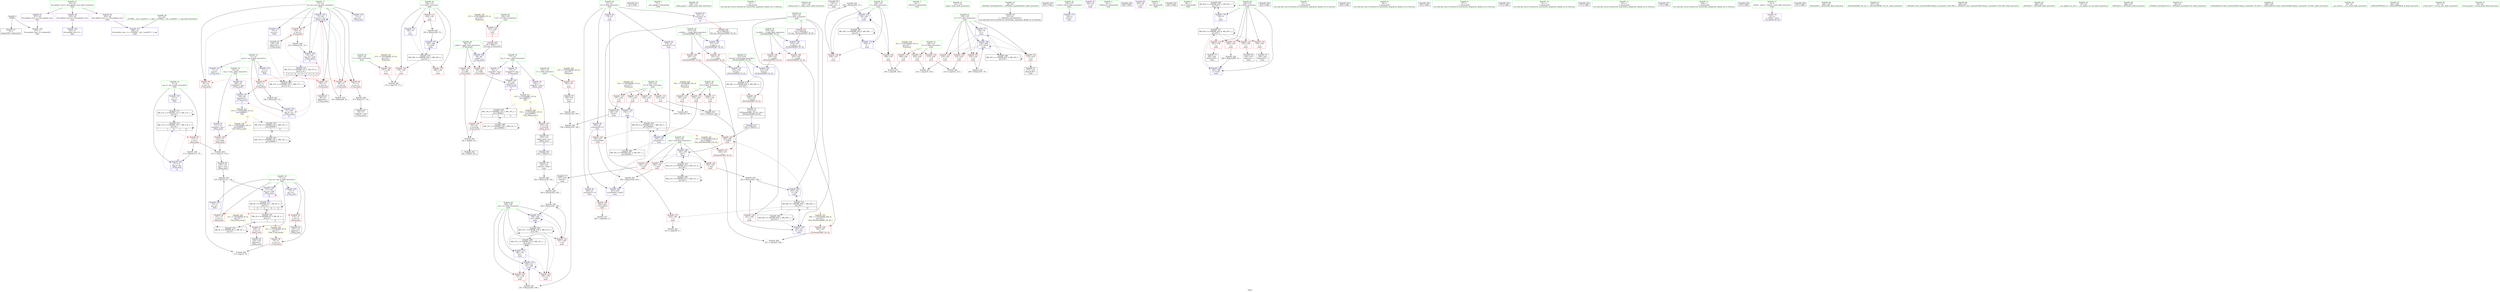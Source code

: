 digraph "SVFG" {
	label="SVFG";

	Node0x55d87c4f4440 [shape=record,color=grey,label="{NodeID: 0\nNullPtr}"];
	Node0x55d87c4f4440 -> Node0x55d87c511010[style=solid];
	Node0x55d87c4f4440 -> Node0x55d87c517430[style=solid];
	Node0x55d87c52b450 [shape=record,color=black,label="{NodeID: 277\nMR_17V_2 = PHI(MR_17V_3, MR_17V_1, )\npts\{10 \}\n}"];
	Node0x55d87c52b450 -> Node0x55d87c52b450[style=dashed];
	Node0x55d87c52b450 -> Node0x55d87c537150[style=dashed];
	Node0x55d87c50fba0 [shape=record,color=red,label="{NodeID: 111\n304\<--140\n\<--t\nmain\n}"];
	Node0x55d87c50fba0 -> Node0x55d87c51d3a0[style=solid];
	Node0x55d87c50e650 [shape=record,color=green,label="{NodeID: 28\n69\<--70\nv.addr\<--v.addr_field_insensitive\n_Z7mq_pushi\n}"];
	Node0x55d87c50e650 -> Node0x55d87c510540[style=solid];
	Node0x55d87c50e650 -> Node0x55d87c510610[style=solid];
	Node0x55d87c50e650 -> Node0x55d87c5177a0[style=solid];
	Node0x55d87c5163d0 [shape=record,color=red,label="{NodeID: 139\n244\<--162\n\<--amt\nmain\n}"];
	Node0x55d87c5163d0 -> Node0x55d87c511bd0[style=solid];
	Node0x55d87c510f10 [shape=record,color=green,label="{NodeID: 56\n32\<--351\n_GLOBAL__sub_I_msg555_1_1.cpp\<--_GLOBAL__sub_I_msg555_1_1.cpp_field_insensitive\n}"];
	Node0x55d87c510f10 -> Node0x55d87c517330[style=solid];
	Node0x55d87c5570e0 [shape=record,color=black,label="{NodeID: 416\n42 = PHI()\n}"];
	Node0x55d87c51de20 [shape=record,color=grey,label="{NodeID: 250\n113 = Binary(112, 79, )\n}"];
	Node0x55d87c51de20 -> Node0x55d87c517c80[style=solid];
	Node0x55d87c517bb0 [shape=record,color=blue,label="{NodeID: 167\n106\<--99\narrayidx6\<--\n_Z7mq_pushi\n|{<s0>9}}"];
	Node0x55d87c517bb0:s0 -> Node0x55d87c51abc0[style=dashed,color=blue];
	Node0x55d87c512660 [shape=record,color=purple,label="{NodeID: 84\n257\<--21\narrayidx28\<--A\nmain\n}"];
	Node0x55d87c512660 -> Node0x55d87c516710[style=solid];
	Node0x55d87c512660 -> Node0x55d87c5188b0[style=solid];
	Node0x55d87c5072d0 [shape=record,color=green,label="{NodeID: 1\n7\<--1\n__dso_handle\<--dummyObj\nGlob }"];
	Node0x55d87c52b950 [shape=record,color=black,label="{NodeID: 278\nMR_4V_2 = PHI(MR_4V_3, MR_4V_1, )\npts\{14 \}\n}"];
	Node0x55d87c52b950 -> Node0x55d87c52b950[style=dashed];
	Node0x55d87c52b950 -> Node0x55d87c533a50[style=dashed];
	Node0x55d87c50fc70 [shape=record,color=red,label="{NodeID: 112\n177\<--142\n\<--E\nmain\n}"];
	Node0x55d87c50fc70 -> Node0x55d87c517fc0[style=solid];
	Node0x55d87c50e720 [shape=record,color=green,label="{NodeID: 29\n109\<--110\n_Z6mq_popv\<--_Z6mq_popv_field_insensitive\n}"];
	Node0x55d87c5164a0 [shape=record,color=red,label="{NodeID: 140\n250\<--162\n\<--amt\nmain\n}"];
	Node0x55d87c5164a0 -> Node0x55d87c51e720[style=solid];
	Node0x55d87c511010 [shape=record,color=black,label="{NodeID: 57\n2\<--3\ndummyVal\<--dummyVal\n}"];
	Node0x55d87c5571b0 [shape=record,color=black,label="{NodeID: 417\n236 = PHI(312, )\n}"];
	Node0x55d87c5571b0 -> Node0x55d87c516640[style=solid];
	Node0x55d87c51dfa0 [shape=record,color=grey,label="{NodeID: 251\n201 = Binary(200, 199, )\n}"];
	Node0x55d87c51dfa0 -> Node0x55d87c518230[style=solid];
	Node0x55d87c517c80 [shape=record,color=blue,label="{NodeID: 168\n8\<--113\nmq_a\<--inc\n_Z6mq_popv\n|{<s0>12}}"];
	Node0x55d87c517c80:s0 -> Node0x55d87c537150[style=dashed,color=blue];
	Node0x55d87c512730 [shape=record,color=purple,label="{NodeID: 85\n263\<--21\narrayidx31\<--A\nmain\n}"];
	Node0x55d87c512730 -> Node0x55d87c5167e0[style=solid];
	Node0x55d87c4f8450 [shape=record,color=green,label="{NodeID: 2\n9\<--1\n\<--dummyObj\nCan only get source location for instruction, argument, global var or function.}"];
	Node0x55d87c52be50 [shape=record,color=black,label="{NodeID: 279\nMR_29V_3 = PHI(MR_29V_4, MR_29V_2, )\npts\{141 \}\n}"];
	Node0x55d87c52be50 -> Node0x55d87c50fa00[style=dashed];
	Node0x55d87c52be50 -> Node0x55d87c50fad0[style=dashed];
	Node0x55d87c52be50 -> Node0x55d87c50fba0[style=dashed];
	Node0x55d87c52be50 -> Node0x55d87c518bf0[style=dashed];
	Node0x55d87c50fd40 [shape=record,color=red,label="{NodeID: 113\n182\<--142\n\<--E\nmain\n}"];
	Node0x55d87c50fd40 -> Node0x55d87c514880[style=solid];
	Node0x55d87c50e820 [shape=record,color=green,label="{NodeID: 30\n125\<--126\n_Z6mq_maxv\<--_Z6mq_maxv_field_insensitive\n}"];
	Node0x55d87c516570 [shape=record,color=red,label="{NodeID: 141\n254\<--162\n\<--amt\nmain\n}"];
	Node0x55d87c516570 -> Node0x55d87c51e2a0[style=solid];
	Node0x55d87c511110 [shape=record,color=black,label="{NodeID: 58\n135\<--9\nmain_ret\<--\nmain\n}"];
	Node0x55d87c557280 [shape=record,color=black,label="{NodeID: 418\n241 = PHI(127, )\n}"];
	Node0x55d87c557280 -> Node0x55d87c511b00[style=solid];
	Node0x55d87c52e650 [shape=record,color=yellow,style=double,label="{NodeID: 335\n47V_1 = ENCHI(MR_47V_0)\npts\{159 \}\nFun[main]}"];
	Node0x55d87c52e650 -> Node0x55d87c516160[style=dashed];
	Node0x55d87c51e120 [shape=record,color=grey,label="{NodeID: 252\n205 = Binary(204, 79, )\n}"];
	Node0x55d87c51e120 -> Node0x55d87c518300[style=solid];
	Node0x55d87c517d50 [shape=record,color=blue,label="{NodeID: 169\n13\<--122\nmq_va\<--add\n_Z6mq_popv\n|{<s0>12}}"];
	Node0x55d87c517d50:s0 -> Node0x55d87c537650[style=dashed,color=blue];
	Node0x55d87c512800 [shape=record,color=purple,label="{NodeID: 86\n276\<--21\narrayidx37\<--A\nmain\n}"];
	Node0x55d87c512800 -> Node0x55d87c518a50[style=solid];
	Node0x55d87c4f84e0 [shape=record,color=green,label="{NodeID: 3\n24\<--1\n_ZSt3cin\<--dummyObj\nGlob }"];
	Node0x55d87c52c350 [shape=record,color=black,label="{NodeID: 280\nMR_37V_2 = PHI(MR_37V_6, MR_37V_1, )\npts\{149 \}\n}"];
	Node0x55d87c52c350 -> Node0x55d87c518090[style=dashed];
	Node0x55d87c50fe10 [shape=record,color=red,label="{NodeID: 114\n197\<--142\n\<--E\nmain\n}"];
	Node0x55d87c50fe10 -> Node0x55d87c511960[style=solid];
	Node0x55d87c50e920 [shape=record,color=green,label="{NodeID: 31\n133\<--134\nmain\<--main_field_insensitive\n}"];
	Node0x55d87c516640 [shape=record,color=red,label="{NodeID: 142\n239\<--236\n\<--call20\nmain\n}"];
	Node0x55d87c516640 -> Node0x55d87c518640[style=solid];
	Node0x55d87c5111e0 [shape=record,color=black,label="{NodeID: 59\n43\<--44\n\<--_ZNSt8ios_base4InitD1Ev\nCan only get source location for instruction, argument, global var or function.}"];
	Node0x55d87c557350 [shape=record,color=black,label="{NodeID: 419\n285 = PHI()\n}"];
	Node0x55d87c51e2a0 [shape=record,color=grey,label="{NodeID: 253\n259 = Binary(258, 254, )\n}"];
	Node0x55d87c51e2a0 -> Node0x55d87c5188b0[style=solid];
	Node0x55d87c517e20 [shape=record,color=blue,label="{NodeID: 170\n136\<--9\nretval\<--\nmain\n}"];
	Node0x55d87c5128d0 [shape=record,color=purple,label="{NodeID: 87\n284\<--26\n\<--.str\nmain\n}"];
	Node0x55d87c4f8570 [shape=record,color=green,label="{NodeID: 4\n25\<--1\n_ZSt4cout\<--dummyObj\nGlob }"];
	Node0x55d87c52c850 [shape=record,color=black,label="{NodeID: 281\nMR_39V_2 = PHI(MR_39V_6, MR_39V_1, )\npts\{151 \}\n}"];
	Node0x55d87c52c850 -> Node0x55d87c518160[style=dashed];
	Node0x55d87c52c850 -> Node0x55d87c52c850[style=dashed];
	Node0x55d87c5150d0 [shape=record,color=red,label="{NodeID: 115\n223\<--142\n\<--E\nmain\n}"];
	Node0x55d87c5150d0 -> Node0x55d87c1fd620[style=solid];
	Node0x55d87c50ea20 [shape=record,color=green,label="{NodeID: 32\n136\<--137\nretval\<--retval_field_insensitive\nmain\n}"];
	Node0x55d87c50ea20 -> Node0x55d87c517e20[style=solid];
	Node0x55d87c535850 [shape=record,color=black,label="{NodeID: 309\nMR_13V_4 = PHI(MR_13V_5, MR_13V_2, )\npts\{180000 \}\n|{|<s1>9|<s2>9}}"];
	Node0x55d87c535850 -> Node0x55d87c52e150[style=dashed];
	Node0x55d87c535850:s1 -> Node0x55d87c5106e0[style=dashed,color=red];
	Node0x55d87c535850:s2 -> Node0x55d87c517940[style=dashed,color=red];
	Node0x55d87c516710 [shape=record,color=red,label="{NodeID: 143\n258\<--257\n\<--arrayidx28\nmain\n}"];
	Node0x55d87c516710 -> Node0x55d87c51e2a0[style=solid];
	Node0x55d87c5112e0 [shape=record,color=black,label="{NodeID: 60\n80\<--78\nidxprom\<--sub\n_Z7mq_pushi\n}"];
	Node0x55d87c557420 [shape=record,color=black,label="{NodeID: 420\n289 = PHI()\n}"];
	Node0x55d87c51e420 [shape=record,color=grey,label="{NodeID: 254\n122 = Binary(121, 120, )\n}"];
	Node0x55d87c51e420 -> Node0x55d87c517d50[style=solid];
	Node0x55d87c517ef0 [shape=record,color=blue,label="{NodeID: 171\n140\<--79\nt\<--\nmain\n}"];
	Node0x55d87c517ef0 -> Node0x55d87c52be50[style=dashed];
	Node0x55d87c5129a0 [shape=record,color=purple,label="{NodeID: 88\n292\<--28\n\<--.str.1\nmain\n}"];
	Node0x55d87c4f8840 [shape=record,color=green,label="{NodeID: 5\n26\<--1\n.str\<--dummyObj\nGlob }"];
	Node0x55d87c52cd50 [shape=record,color=black,label="{NodeID: 282\nMR_43V_2 = PHI(MR_43V_3, MR_43V_1, )\npts\{155 \}\n}"];
	Node0x55d87c52cd50 -> Node0x55d87c5183d0[style=dashed];
	Node0x55d87c52cd50 -> Node0x55d87c52cd50[style=dashed];
	Node0x55d87c515160 [shape=record,color=red,label="{NodeID: 116\n183\<--144\n\<--R\nmain\n}"];
	Node0x55d87c515160 -> Node0x55d87c514880[style=solid];
	Node0x55d87c50eaf0 [shape=record,color=green,label="{NodeID: 33\n138\<--139\nT\<--T_field_insensitive\nmain\n}"];
	Node0x55d87c50eaf0 -> Node0x55d87c50f930[style=solid];
	Node0x55d87c535d50 [shape=record,color=black,label="{NodeID: 310\nMR_15V_4 = PHI(MR_15V_5, MR_15V_2, )\npts\{200000 \}\n|{|<s1>9}}"];
	Node0x55d87c535d50 -> Node0x55d87c52ee60[style=dashed];
	Node0x55d87c535d50:s1 -> Node0x55d87c517bb0[style=dashed,color=red];
	Node0x55d87c5167e0 [shape=record,color=red,label="{NodeID: 144\n264\<--263\n\<--arrayidx31\nmain\n}"];
	Node0x55d87c5167e0 -> Node0x55d87c514b80[style=solid];
	Node0x55d87c5113b0 [shape=record,color=black,label="{NodeID: 61\n96\<--95\nidxprom2\<--\n_Z7mq_pushi\n}"];
	Node0x55d87c5574f0 [shape=record,color=black,label="{NodeID: 421\n293 = PHI()\n}"];
	Node0x55d87c51e5a0 [shape=record,color=grey,label="{NodeID: 255\n90 = Binary(89, 91, )\n}"];
	Node0x55d87c51e5a0 -> Node0x55d87c517870[style=solid];
	Node0x55d87c517fc0 [shape=record,color=blue,label="{NodeID: 172\n178\<--177\n\<--\nmain\n}"];
	Node0x55d87c517fc0 -> Node0x55d87c52ef50[style=dashed];
	Node0x55d87c517fc0 -> Node0x55d87c538f50[style=dashed];
	Node0x55d87c512a70 [shape=record,color=purple,label="{NodeID: 89\n355\<--30\nllvm.global_ctors_0\<--llvm.global_ctors\nGlob }"];
	Node0x55d87c512a70 -> Node0x55d87c517230[style=solid];
	Node0x55d87c4f88d0 [shape=record,color=green,label="{NodeID: 6\n28\<--1\n.str.1\<--dummyObj\nGlob }"];
	Node0x55d87c52d250 [shape=record,color=black,label="{NodeID: 283\nMR_45V_2 = PHI(MR_45V_3, MR_45V_1, )\npts\{157 \}\n}"];
	Node0x55d87c52d250 -> Node0x55d87c5184a0[style=dashed];
	Node0x55d87c52d250 -> Node0x55d87c52d250[style=dashed];
	Node0x55d87c5151f0 [shape=record,color=red,label="{NodeID: 117\n225\<--144\n\<--R\nmain\n}"];
	Node0x55d87c5151f0 -> Node0x55d87c1fd620[style=solid];
	Node0x55d87c50ebc0 [shape=record,color=green,label="{NodeID: 34\n140\<--141\nt\<--t_field_insensitive\nmain\n}"];
	Node0x55d87c50ebc0 -> Node0x55d87c50fa00[style=solid];
	Node0x55d87c50ebc0 -> Node0x55d87c50fad0[style=solid];
	Node0x55d87c50ebc0 -> Node0x55d87c50fba0[style=solid];
	Node0x55d87c50ebc0 -> Node0x55d87c517ef0[style=solid];
	Node0x55d87c50ebc0 -> Node0x55d87c518bf0[style=solid];
	Node0x55d87c5168b0 [shape=record,color=red,label="{NodeID: 145\n335\<--315\n\<--retval\n_ZSt3minIiERKT_S2_S2_\n}"];
	Node0x55d87c5168b0 -> Node0x55d87c511f10[style=solid];
	Node0x55d87c511480 [shape=record,color=black,label="{NodeID: 62\n105\<--102\nidxprom5\<--\n_Z7mq_pushi\n}"];
	Node0x55d87c5575c0 [shape=record,color=black,label="{NodeID: 422\n295 = PHI()\n}"];
	Node0x55d87c51e720 [shape=record,color=grey,label="{NodeID: 256\n252 = Binary(251, 250, )\n}"];
	Node0x55d87c51e720 -> Node0x55d87c5187e0[style=solid];
	Node0x55d87c518090 [shape=record,color=blue,label="{NodeID: 173\n148\<--181\nres\<--\nmain\n}"];
	Node0x55d87c518090 -> Node0x55d87c515600[style=dashed];
	Node0x55d87c518090 -> Node0x55d87c5157a0[style=dashed];
	Node0x55d87c518090 -> Node0x55d87c518230[style=dashed];
	Node0x55d87c518090 -> Node0x55d87c52c350[style=dashed];
	Node0x55d87c518090 -> Node0x55d87c533f50[style=dashed];
	Node0x55d87c512b70 [shape=record,color=purple,label="{NodeID: 90\n356\<--30\nllvm.global_ctors_1\<--llvm.global_ctors\nGlob }"];
	Node0x55d87c512b70 -> Node0x55d87c517330[style=solid];
	Node0x55d87c4f8960 [shape=record,color=green,label="{NodeID: 7\n31\<--1\n\<--dummyObj\nCan only get source location for instruction, argument, global var or function.}"];
	Node0x55d87c52d750 [shape=record,color=black,label="{NodeID: 284\nMR_49V_2 = PHI(MR_49V_3, MR_49V_1, )\npts\{161 \}\n}"];
	Node0x55d87c52d750 -> Node0x55d87c518570[style=dashed];
	Node0x55d87c52d750 -> Node0x55d87c52d750[style=dashed];
	Node0x55d87c5152c0 [shape=record,color=red,label="{NodeID: 118\n273\<--144\n\<--R\nmain\n}"];
	Node0x55d87c5152c0 -> Node0x55d87c518a50[style=solid];
	Node0x55d87c50ec90 [shape=record,color=green,label="{NodeID: 35\n142\<--143\nE\<--E_field_insensitive\nmain\n}"];
	Node0x55d87c50ec90 -> Node0x55d87c50fc70[style=solid];
	Node0x55d87c50ec90 -> Node0x55d87c50fd40[style=solid];
	Node0x55d87c50ec90 -> Node0x55d87c50fe10[style=solid];
	Node0x55d87c50ec90 -> Node0x55d87c5150d0[style=solid];
	Node0x55d87c536750 [shape=record,color=black,label="{NodeID: 312\nMR_57V_4 = PHI(MR_57V_5, MR_57V_2, )\npts\{12 16 \}\n|{|<s1>9|<s2>9|<s3>9|<s4>9|<s5>9|<s6>9|<s7>9|<s8>9|<s9>9}}"];
	Node0x55d87c536750 -> Node0x55d87c52f450[style=dashed];
	Node0x55d87c536750:s1 -> Node0x55d87c512e40[style=dashed,color=red];
	Node0x55d87c536750:s2 -> Node0x55d87c510130[style=dashed,color=red];
	Node0x55d87c536750:s3 -> Node0x55d87c510200[style=dashed,color=red];
	Node0x55d87c536750:s4 -> Node0x55d87c5102d0[style=dashed,color=red];
	Node0x55d87c536750:s5 -> Node0x55d87c5103a0[style=dashed,color=red];
	Node0x55d87c536750:s6 -> Node0x55d87c510470[style=dashed,color=red];
	Node0x55d87c536750:s7 -> Node0x55d87c517870[style=dashed,color=red];
	Node0x55d87c536750:s8 -> Node0x55d87c517a10[style=dashed,color=red];
	Node0x55d87c536750:s9 -> Node0x55d87c517ae0[style=dashed,color=red];
	Node0x55d87c516980 [shape=record,color=red,label="{NodeID: 146\n325\<--317\n\<--__a.addr\n_ZSt3minIiERKT_S2_S2_\n}"];
	Node0x55d87c516980 -> Node0x55d87c516d90[style=solid];
	Node0x55d87c511550 [shape=record,color=black,label="{NodeID: 63\n116\<--115\nidxprom\<--\n_Z6mq_popv\n}"];
	Node0x55d87c557690 [shape=record,color=black,label="{NodeID: 423\n298 = PHI()\n}"];
	Node0x55d87c51e8a0 [shape=record,color=grey,label="{NodeID: 257\n280 = Binary(279, 79, )\n}"];
	Node0x55d87c51e8a0 -> Node0x55d87c518b20[style=solid];
	Node0x55d87c518160 [shape=record,color=blue,label="{NodeID: 174\n150\<--9\ni\<--\nmain\n}"];
	Node0x55d87c518160 -> Node0x55d87c515870[style=dashed];
	Node0x55d87c518160 -> Node0x55d87c515940[style=dashed];
	Node0x55d87c518160 -> Node0x55d87c518300[style=dashed];
	Node0x55d87c518160 -> Node0x55d87c52c850[style=dashed];
	Node0x55d87c512c70 [shape=record,color=purple,label="{NodeID: 91\n357\<--30\nllvm.global_ctors_2\<--llvm.global_ctors\nGlob }"];
	Node0x55d87c512c70 -> Node0x55d87c517430[style=solid];
	Node0x55d87c4f89f0 [shape=record,color=green,label="{NodeID: 8\n79\<--1\n\<--dummyObj\nCan only get source location for instruction, argument, global var or function.}"];
	Node0x55d87c52dc50 [shape=record,color=black,label="{NodeID: 285\nMR_51V_2 = PHI(MR_51V_3, MR_51V_1, )\npts\{163 \}\n}"];
	Node0x55d87c52dc50 -> Node0x55d87c52dc50[style=dashed];
	Node0x55d87c52dc50 -> Node0x55d87c538a50[style=dashed];
	Node0x55d87c515390 [shape=record,color=red,label="{NodeID: 119\n189\<--146\n\<--N\nmain\n}"];
	Node0x55d87c515390 -> Node0x55d87c514a00[style=solid];
	Node0x55d87c50ed60 [shape=record,color=green,label="{NodeID: 36\n144\<--145\nR\<--R_field_insensitive\nmain\n}"];
	Node0x55d87c50ed60 -> Node0x55d87c515160[style=solid];
	Node0x55d87c50ed60 -> Node0x55d87c5151f0[style=solid];
	Node0x55d87c50ed60 -> Node0x55d87c5152c0[style=solid];
	Node0x55d87c536c50 [shape=record,color=black,label="{NodeID: 313\nMR_60V_3 = PHI(MR_60V_4, MR_60V_2, )\npts\{316 \}\n}"];
	Node0x55d87c536c50 -> Node0x55d87c5168b0[style=dashed];
	Node0x55d87c516a50 [shape=record,color=red,label="{NodeID: 147\n332\<--317\n\<--__a.addr\n_ZSt3minIiERKT_S2_S2_\n}"];
	Node0x55d87c516a50 -> Node0x55d87c518f30[style=solid];
	Node0x55d87c511620 [shape=record,color=black,label="{NodeID: 64\n120\<--119\nconv\<--cmp\n_Z6mq_popv\n}"];
	Node0x55d87c511620 -> Node0x55d87c51e420[style=solid];
	Node0x55d87c557900 [shape=record,color=black,label="{NodeID: 424\n165 = PHI()\n}"];
	Node0x55d87c51ea20 [shape=record,color=grey,label="{NodeID: 258\n248 = Binary(247, 246, )\n}"];
	Node0x55d87c51ea20 -> Node0x55d87c518710[style=solid];
	Node0x55d87c518230 [shape=record,color=blue,label="{NodeID: 175\n148\<--201\nres\<--add\nmain\n}"];
	Node0x55d87c518230 -> Node0x55d87c515600[style=dashed];
	Node0x55d87c518230 -> Node0x55d87c5157a0[style=dashed];
	Node0x55d87c518230 -> Node0x55d87c518230[style=dashed];
	Node0x55d87c518230 -> Node0x55d87c52c350[style=dashed];
	Node0x55d87c512d70 [shape=record,color=red,label="{NodeID: 92\n112\<--8\n\<--mq_a\n_Z6mq_popv\n}"];
	Node0x55d87c512d70 -> Node0x55d87c51de20[style=solid];
	Node0x55d87c512d70 -> Node0x55d87c514100[style=solid];
	Node0x55d87c4f8c00 [shape=record,color=green,label="{NodeID: 9\n87\<--1\n\<--dummyObj\nCan only get source location for instruction, argument, global var or function.}"];
	Node0x55d87c52e150 [shape=record,color=black,label="{NodeID: 286\nMR_13V_2 = PHI(MR_13V_3, MR_13V_1, )\npts\{180000 \}\n}"];
	Node0x55d87c52e150 -> Node0x55d87c52e150[style=dashed];
	Node0x55d87c52e150 -> Node0x55d87c535850[style=dashed];
	Node0x55d87c515460 [shape=record,color=red,label="{NodeID: 120\n213\<--146\n\<--N\nmain\n}"];
	Node0x55d87c515460 -> Node0x55d87c51f020[style=solid];
	Node0x55d87c50ee30 [shape=record,color=green,label="{NodeID: 37\n146\<--147\nN\<--N_field_insensitive\nmain\n}"];
	Node0x55d87c50ee30 -> Node0x55d87c515390[style=solid];
	Node0x55d87c50ee30 -> Node0x55d87c515460[style=solid];
	Node0x55d87c50ee30 -> Node0x55d87c515530[style=solid];
	Node0x55d87c537150 [shape=record,color=black,label="{NodeID: 314\nMR_17V_5 = PHI(MR_17V_7, MR_17V_4, )\npts\{10 \}\n|{|<s2>12|<s3>12}}"];
	Node0x55d87c537150 -> Node0x55d87c52b450[style=dashed];
	Node0x55d87c537150 -> Node0x55d87c537150[style=dashed];
	Node0x55d87c537150:s2 -> Node0x55d87c512d70[style=dashed,color=red];
	Node0x55d87c537150:s3 -> Node0x55d87c517c80[style=dashed,color=red];
	Node0x55d87c516b20 [shape=record,color=red,label="{NodeID: 148\n323\<--319\n\<--__b.addr\n_ZSt3minIiERKT_S2_S2_\n}"];
	Node0x55d87c516b20 -> Node0x55d87c516cc0[style=solid];
	Node0x55d87c5116f0 [shape=record,color=black,label="{NodeID: 65\n129\<--128\nidxprom\<--\n_Z6mq_maxv\n}"];
	Node0x55d87c5579d0 [shape=record,color=black,label="{NodeID: 425\n174 = PHI()\n}"];
	Node0x55d87c51eba0 [shape=record,color=grey,label="{NodeID: 259\n195 = Binary(196, 194, )\n}"];
	Node0x55d87c51eba0 -> Node0x55d87c51ed20[style=solid];
	Node0x55d87c518300 [shape=record,color=blue,label="{NodeID: 176\n150\<--205\ni\<--inc\nmain\n}"];
	Node0x55d87c518300 -> Node0x55d87c515870[style=dashed];
	Node0x55d87c518300 -> Node0x55d87c515940[style=dashed];
	Node0x55d87c518300 -> Node0x55d87c518300[style=dashed];
	Node0x55d87c518300 -> Node0x55d87c52c850[style=dashed];
	Node0x55d87c512e40 [shape=record,color=red,label="{NodeID: 93\n99\<--11\n\<--mq_b\n_Z7mq_pushi\n}"];
	Node0x55d87c512e40 -> Node0x55d87c517bb0[style=solid];
	Node0x55d87c512e40 -> Node0x55d87c51d9a0[style=solid];
	Node0x55d87c4f8c90 [shape=record,color=green,label="{NodeID: 10\n91\<--1\n\<--dummyObj\nCan only get source location for instruction, argument, global var or function.}"];
	Node0x55d87c52ee60 [shape=record,color=black,label="{NodeID: 287\nMR_15V_2 = PHI(MR_15V_3, MR_15V_1, )\npts\{200000 \}\n}"];
	Node0x55d87c52ee60 -> Node0x55d87c52ee60[style=dashed];
	Node0x55d87c52ee60 -> Node0x55d87c535d50[style=dashed];
	Node0x55d87c515530 [shape=record,color=red,label="{NodeID: 121\n220\<--146\n\<--N\nmain\n}"];
	Node0x55d87c515530 -> Node0x55d87c51eea0[style=solid];
	Node0x55d87c50ef00 [shape=record,color=green,label="{NodeID: 38\n148\<--149\nres\<--res_field_insensitive\nmain\n}"];
	Node0x55d87c50ef00 -> Node0x55d87c515600[style=solid];
	Node0x55d87c50ef00 -> Node0x55d87c5156d0[style=solid];
	Node0x55d87c50ef00 -> Node0x55d87c5157a0[style=solid];
	Node0x55d87c50ef00 -> Node0x55d87c518090[style=solid];
	Node0x55d87c50ef00 -> Node0x55d87c518230[style=solid];
	Node0x55d87c50ef00 -> Node0x55d87c518710[style=solid];
	Node0x55d87c537650 [shape=record,color=black,label="{NodeID: 315\nMR_4V_5 = PHI(MR_4V_7, MR_4V_4, )\npts\{14 \}\n|{|<s2>11|<s3>12|<s4>12|<s5>12}}"];
	Node0x55d87c537650 -> Node0x55d87c533a50[style=dashed];
	Node0x55d87c537650 -> Node0x55d87c537650[style=dashed];
	Node0x55d87c537650:s2 -> Node0x55d87c53bfe0[style=dashed,color=red];
	Node0x55d87c537650:s3 -> Node0x55d87c512fe0[style=dashed,color=red];
	Node0x55d87c537650:s4 -> Node0x55d87c50ff90[style=dashed,color=red];
	Node0x55d87c537650:s5 -> Node0x55d87c517d50[style=dashed,color=red];
	Node0x55d87c516bf0 [shape=record,color=red,label="{NodeID: 149\n329\<--319\n\<--__b.addr\n_ZSt3minIiERKT_S2_S2_\n}"];
	Node0x55d87c516bf0 -> Node0x55d87c518e60[style=solid];
	Node0x55d87c5117c0 [shape=record,color=black,label="{NodeID: 66\n127\<--131\n_Z6mq_maxv_ret\<--\n_Z6mq_maxv\n|{<s0>11}}"];
	Node0x55d87c5117c0:s0 -> Node0x55d87c557280[style=solid,color=blue];
	Node0x55d87c557aa0 [shape=record,color=black,label="{NodeID: 426\n175 = PHI()\n}"];
	Node0x55d87c51ed20 [shape=record,color=grey,label="{NodeID: 260\n199 = Binary(195, 198, )\n}"];
	Node0x55d87c51ed20 -> Node0x55d87c51dfa0[style=solid];
	Node0x55d87c5183d0 [shape=record,color=blue,label="{NodeID: 177\n154\<--79\ni11\<--\nmain\n}"];
	Node0x55d87c5183d0 -> Node0x55d87c515ae0[style=dashed];
	Node0x55d87c5183d0 -> Node0x55d87c515bb0[style=dashed];
	Node0x55d87c5183d0 -> Node0x55d87c515c80[style=dashed];
	Node0x55d87c5183d0 -> Node0x55d87c515d50[style=dashed];
	Node0x55d87c5183d0 -> Node0x55d87c518b20[style=dashed];
	Node0x55d87c5183d0 -> Node0x55d87c52cd50[style=dashed];
	Node0x55d87c512f10 [shape=record,color=red,label="{NodeID: 94\n73\<--13\n\<--mq_va\n_Z7mq_pushi\n}"];
	Node0x55d87c512f10 -> Node0x55d87c514280[style=solid];
	Node0x55d87c4f8d20 [shape=record,color=green,label="{NodeID: 11\n181\<--1\n\<--dummyObj\nCan only get source location for instruction, argument, global var or function.}"];
	Node0x55d87c52ef50 [shape=record,color=black,label="{NodeID: 288\nMR_55V_2 = PHI(MR_55V_4, MR_55V_1, )\npts\{230000 \}\n}"];
	Node0x55d87c52ef50 -> Node0x55d87c517fc0[style=dashed];
	Node0x55d87c515600 [shape=record,color=red,label="{NodeID: 122\n200\<--148\n\<--res\nmain\n}"];
	Node0x55d87c515600 -> Node0x55d87c51dfa0[style=solid];
	Node0x55d87c50efd0 [shape=record,color=green,label="{NodeID: 39\n150\<--151\ni\<--i_field_insensitive\nmain\n}"];
	Node0x55d87c50efd0 -> Node0x55d87c515870[style=solid];
	Node0x55d87c50efd0 -> Node0x55d87c515940[style=solid];
	Node0x55d87c50efd0 -> Node0x55d87c518160[style=solid];
	Node0x55d87c50efd0 -> Node0x55d87c518300[style=solid];
	Node0x55d87c516cc0 [shape=record,color=red,label="{NodeID: 150\n324\<--323\n\<--\n_ZSt3minIiERKT_S2_S2_\n}"];
	Node0x55d87c516cc0 -> Node0x55d87c514700[style=solid];
	Node0x55d87c511890 [shape=record,color=black,label="{NodeID: 67\n194\<--193\nconv\<--\nmain\n}"];
	Node0x55d87c511890 -> Node0x55d87c51eba0[style=solid];
	Node0x55d87c557b70 [shape=record,color=black,label="{NodeID: 427\n176 = PHI()\n}"];
	Node0x55d87c51eea0 [shape=record,color=grey,label="{NodeID: 261\n221 = cmp(219, 220, )\n}"];
	Node0x55d87c5184a0 [shape=record,color=blue,label="{NodeID: 178\n156\<--9\nj\<--\nmain\n}"];
	Node0x55d87c5184a0 -> Node0x55d87c52d250[style=dashed];
	Node0x55d87c5184a0 -> Node0x55d87c538050[style=dashed];
	Node0x55d87c512fe0 [shape=record,color=red,label="{NodeID: 95\n115\<--13\n\<--mq_va\n_Z6mq_popv\n}"];
	Node0x55d87c512fe0 -> Node0x55d87c511550[style=solid];
	Node0x55d87c4f8db0 [shape=record,color=green,label="{NodeID: 12\n196\<--1\n\<--dummyObj\nCan only get source location for instruction, argument, global var or function.}"];
	Node0x55d87c52f450 [shape=record,color=black,label="{NodeID: 289\nMR_57V_2 = PHI(MR_57V_3, MR_57V_1, )\npts\{12 16 \}\n}"];
	Node0x55d87c52f450 -> Node0x55d87c52f450[style=dashed];
	Node0x55d87c52f450 -> Node0x55d87c536750[style=dashed];
	Node0x55d87c5156d0 [shape=record,color=red,label="{NodeID: 123\n247\<--148\n\<--res\nmain\n}"];
	Node0x55d87c5156d0 -> Node0x55d87c51ea20[style=solid];
	Node0x55d87c50f0a0 [shape=record,color=green,label="{NodeID: 40\n152\<--153\nv\<--v_field_insensitive\nmain\n}"];
	Node0x55d87c50f0a0 -> Node0x55d87c515a10[style=solid];
	Node0x55d87c538050 [shape=record,color=black,label="{NodeID: 317\nMR_45V_6 = PHI(MR_45V_8, MR_45V_5, )\npts\{157 \}\n}"];
	Node0x55d87c538050 -> Node0x55d87c515e20[style=dashed];
	Node0x55d87c538050 -> Node0x55d87c515ef0[style=dashed];
	Node0x55d87c538050 -> Node0x55d87c515fc0[style=dashed];
	Node0x55d87c538050 -> Node0x55d87c516090[style=dashed];
	Node0x55d87c538050 -> Node0x55d87c518980[style=dashed];
	Node0x55d87c538050 -> Node0x55d87c52d250[style=dashed];
	Node0x55d87c538050 -> Node0x55d87c538050[style=dashed];
	Node0x55d87c516d90 [shape=record,color=red,label="{NodeID: 151\n326\<--325\n\<--\n_ZSt3minIiERKT_S2_S2_\n}"];
	Node0x55d87c516d90 -> Node0x55d87c514700[style=solid];
	Node0x55d87c511960 [shape=record,color=black,label="{NodeID: 68\n198\<--197\nconv9\<--\nmain\n}"];
	Node0x55d87c511960 -> Node0x55d87c51ed20[style=solid];
	Node0x55d87c557c40 [shape=record,color=black,label="{NodeID: 428\n192 = PHI()\n}"];
	Node0x55d87c53bfe0 [shape=record,color=yellow,style=double,label="{NodeID: 345\n4V_1 = ENCHI(MR_4V_0)\npts\{14 \}\nFun[_Z6mq_maxv]}"];
	Node0x55d87c53bfe0 -> Node0x55d87c510060[style=dashed];
	Node0x55d87c51f020 [shape=record,color=grey,label="{NodeID: 262\n214 = cmp(212, 213, )\n}"];
	Node0x55d87c518570 [shape=record,color=blue,label="{NodeID: 179\n160\<--227\nx\<--cond\nmain\n}"];
	Node0x55d87c518570 -> Node0x55d87c538550[style=dashed];
	Node0x55d87c50ff90 [shape=record,color=red,label="{NodeID: 96\n121\<--13\n\<--mq_va\n_Z6mq_popv\n}"];
	Node0x55d87c50ff90 -> Node0x55d87c51e420[style=solid];
	Node0x55d87c50d9a0 [shape=record,color=green,label="{NodeID: 13\n4\<--6\n_ZStL8__ioinit\<--_ZStL8__ioinit_field_insensitive\nGlob }"];
	Node0x55d87c50d9a0 -> Node0x55d87c511fe0[style=solid];
	Node0x55d87c5157a0 [shape=record,color=red,label="{NodeID: 124\n294\<--148\n\<--res\nmain\n}"];
	Node0x55d87c50f170 [shape=record,color=green,label="{NodeID: 41\n154\<--155\ni11\<--i11_field_insensitive\nmain\n}"];
	Node0x55d87c50f170 -> Node0x55d87c515ae0[style=solid];
	Node0x55d87c50f170 -> Node0x55d87c515bb0[style=solid];
	Node0x55d87c50f170 -> Node0x55d87c515c80[style=solid];
	Node0x55d87c50f170 -> Node0x55d87c515d50[style=solid];
	Node0x55d87c50f170 -> Node0x55d87c5183d0[style=solid];
	Node0x55d87c50f170 -> Node0x55d87c518b20[style=solid];
	Node0x55d87c538550 [shape=record,color=black,label="{NodeID: 318\nMR_49V_6 = PHI(MR_49V_7, MR_49V_5, )\npts\{161 \}\n|{|<s6>10}}"];
	Node0x55d87c538550 -> Node0x55d87c516230[style=dashed];
	Node0x55d87c538550 -> Node0x55d87c516300[style=dashed];
	Node0x55d87c538550 -> Node0x55d87c516640[style=dashed];
	Node0x55d87c538550 -> Node0x55d87c518570[style=dashed];
	Node0x55d87c538550 -> Node0x55d87c5187e0[style=dashed];
	Node0x55d87c538550 -> Node0x55d87c52d750[style=dashed];
	Node0x55d87c538550:s6 -> Node0x55d87c53c770[style=dashed,color=red];
	Node0x55d87c516e60 [shape=record,color=blue,label="{NodeID: 152\n8\<--9\nmq_a\<--\nGlob }"];
	Node0x55d87c516e60 -> Node0x55d87c52b450[style=dashed];
	Node0x55d87c511a30 [shape=record,color=black,label="{NodeID: 69\n234\<--233\nidxprom\<--\nmain\n}"];
	Node0x55d87c557d10 [shape=record,color=black,label="{NodeID: 429\n216 = PHI()\n}"];
	Node0x55d87c53c0f0 [shape=record,color=yellow,style=double,label="{NodeID: 346\n13V_1 = ENCHI(MR_13V_0)\npts\{180000 \}\nFun[_Z6mq_maxv]}"];
	Node0x55d87c53c0f0 -> Node0x55d87c50f860[style=dashed];
	Node0x55d87c51f1a0 [shape=record,color=grey,label="{NodeID: 263\n84 = cmp(82, 83, )\n}"];
	Node0x55d87c51f1a0 -> Node0x55d87c51ce00[style=solid];
	Node0x55d87c518640 [shape=record,color=blue,label="{NodeID: 180\n162\<--239\namt\<--\nmain\n}"];
	Node0x55d87c518640 -> Node0x55d87c5163d0[style=dashed];
	Node0x55d87c518640 -> Node0x55d87c5164a0[style=dashed];
	Node0x55d87c518640 -> Node0x55d87c516570[style=dashed];
	Node0x55d87c518640 -> Node0x55d87c538a50[style=dashed];
	Node0x55d87c510060 [shape=record,color=red,label="{NodeID: 97\n128\<--13\n\<--mq_va\n_Z6mq_maxv\n}"];
	Node0x55d87c510060 -> Node0x55d87c5116f0[style=solid];
	Node0x55d87c50da30 [shape=record,color=green,label="{NodeID: 14\n8\<--10\nmq_a\<--mq_a_field_insensitive\nGlob }"];
	Node0x55d87c50da30 -> Node0x55d87c512d70[style=solid];
	Node0x55d87c50da30 -> Node0x55d87c516e60[style=solid];
	Node0x55d87c50da30 -> Node0x55d87c517c80[style=solid];
	Node0x55d87c515870 [shape=record,color=red,label="{NodeID: 125\n188\<--150\n\<--i\nmain\n}"];
	Node0x55d87c515870 -> Node0x55d87c514a00[style=solid];
	Node0x55d87c50f240 [shape=record,color=green,label="{NodeID: 42\n156\<--157\nj\<--j_field_insensitive\nmain\n}"];
	Node0x55d87c50f240 -> Node0x55d87c515e20[style=solid];
	Node0x55d87c50f240 -> Node0x55d87c515ef0[style=solid];
	Node0x55d87c50f240 -> Node0x55d87c515fc0[style=solid];
	Node0x55d87c50f240 -> Node0x55d87c516090[style=solid];
	Node0x55d87c50f240 -> Node0x55d87c5184a0[style=solid];
	Node0x55d87c50f240 -> Node0x55d87c518980[style=solid];
	Node0x55d87c538a50 [shape=record,color=black,label="{NodeID: 319\nMR_51V_5 = PHI(MR_51V_6, MR_51V_4, )\npts\{163 \}\n}"];
	Node0x55d87c538a50 -> Node0x55d87c518640[style=dashed];
	Node0x55d87c538a50 -> Node0x55d87c52dc50[style=dashed];
	Node0x55d87c538a50 -> Node0x55d87c538a50[style=dashed];
	Node0x55d87c516f30 [shape=record,color=blue,label="{NodeID: 153\n11\<--9\nmq_b\<--\nGlob }"];
	Node0x55d87c516f30 -> Node0x55d87c52f450[style=dashed];
	Node0x55d87c511b00 [shape=record,color=black,label="{NodeID: 70\n242\<--241\nconv22\<--call21\nmain\n}"];
	Node0x55d87c511b00 -> Node0x55d87c51dca0[style=solid];
	Node0x55d87c557de0 [shape=record,color=black,label="{NodeID: 430\n313 = PHI(235, )\n0th arg _ZSt3minIiERKT_S2_S2_ }"];
	Node0x55d87c557de0 -> Node0x55d87c518cc0[style=solid];
	Node0x55d87c514100 [shape=record,color=grey,label="{NodeID: 264\n119 = cmp(112, 118, )\n}"];
	Node0x55d87c514100 -> Node0x55d87c511620[style=solid];
	Node0x55d87c518710 [shape=record,color=blue,label="{NodeID: 181\n148\<--248\nres\<--add26\nmain\n}"];
	Node0x55d87c518710 -> Node0x55d87c5156d0[style=dashed];
	Node0x55d87c518710 -> Node0x55d87c518710[style=dashed];
	Node0x55d87c518710 -> Node0x55d87c533f50[style=dashed];
	Node0x55d87c510130 [shape=record,color=red,label="{NodeID: 98\n74\<--15\n\<--mq_vb\n_Z7mq_pushi\n}"];
	Node0x55d87c510130 -> Node0x55d87c514280[style=solid];
	Node0x55d87c50dac0 [shape=record,color=green,label="{NodeID: 15\n11\<--12\nmq_b\<--mq_b_field_insensitive\nGlob }"];
	Node0x55d87c50dac0 -> Node0x55d87c512e40[style=solid];
	Node0x55d87c50dac0 -> Node0x55d87c516f30[style=solid];
	Node0x55d87c50dac0 -> Node0x55d87c5176d0[style=solid];
	Node0x55d87c50dac0 -> Node0x55d87c517a10[style=solid];
	Node0x55d87c515940 [shape=record,color=red,label="{NodeID: 126\n204\<--150\n\<--i\nmain\n}"];
	Node0x55d87c515940 -> Node0x55d87c51e120[style=solid];
	Node0x55d87c50f310 [shape=record,color=green,label="{NodeID: 43\n158\<--159\nv15\<--v15_field_insensitive\nmain\n}"];
	Node0x55d87c50f310 -> Node0x55d87c516160[style=solid];
	Node0x55d87c538f50 [shape=record,color=black,label="{NodeID: 320\nMR_55V_6 = PHI(MR_55V_7, MR_55V_5, )\npts\{230000 \}\n|{|<s4>10}}"];
	Node0x55d87c538f50 -> Node0x55d87c516640[style=dashed];
	Node0x55d87c538f50 -> Node0x55d87c516710[style=dashed];
	Node0x55d87c538f50 -> Node0x55d87c5188b0[style=dashed];
	Node0x55d87c538f50 -> Node0x55d87c518a50[style=dashed];
	Node0x55d87c538f50:s4 -> Node0x55d87c53c690[style=dashed,color=red];
	Node0x55d87c517030 [shape=record,color=blue,label="{NodeID: 154\n13\<--9\nmq_va\<--\nGlob }"];
	Node0x55d87c517030 -> Node0x55d87c52b950[style=dashed];
	Node0x55d87c511bd0 [shape=record,color=black,label="{NodeID: 71\n245\<--244\nconv24\<--\nmain\n}"];
	Node0x55d87c511bd0 -> Node0x55d87c51db20[style=solid];
	Node0x55d87c557f10 [shape=record,color=black,label="{NodeID: 431\n314 = PHI(160, )\n1st arg _ZSt3minIiERKT_S2_S2_ }"];
	Node0x55d87c557f10 -> Node0x55d87c518d90[style=solid];
	Node0x55d87c514280 [shape=record,color=grey,label="{NodeID: 265\n75 = cmp(73, 74, )\n}"];
	Node0x55d87c5187e0 [shape=record,color=blue,label="{NodeID: 182\n160\<--252\nx\<--sub\nmain\n}"];
	Node0x55d87c5187e0 -> Node0x55d87c538550[style=dashed];
	Node0x55d87c510200 [shape=record,color=red,label="{NodeID: 99\n77\<--15\n\<--mq_vb\n_Z7mq_pushi\n}"];
	Node0x55d87c510200 -> Node0x55d87c51d6a0[style=solid];
	Node0x55d87c50db50 [shape=record,color=green,label="{NodeID: 16\n13\<--14\nmq_va\<--mq_va_field_insensitive\nGlob }"];
	Node0x55d87c50db50 -> Node0x55d87c512f10[style=solid];
	Node0x55d87c50db50 -> Node0x55d87c512fe0[style=solid];
	Node0x55d87c50db50 -> Node0x55d87c50ff90[style=solid];
	Node0x55d87c50db50 -> Node0x55d87c510060[style=solid];
	Node0x55d87c50db50 -> Node0x55d87c517030[style=solid];
	Node0x55d87c50db50 -> Node0x55d87c517600[style=solid];
	Node0x55d87c50db50 -> Node0x55d87c517d50[style=solid];
	Node0x55d87c515a10 [shape=record,color=red,label="{NodeID: 127\n193\<--152\n\<--v\nmain\n}"];
	Node0x55d87c515a10 -> Node0x55d87c511890[style=solid];
	Node0x55d87c50f3e0 [shape=record,color=green,label="{NodeID: 44\n160\<--161\nx\<--x_field_insensitive\nmain\n|{|<s4>10}}"];
	Node0x55d87c50f3e0 -> Node0x55d87c516230[style=solid];
	Node0x55d87c50f3e0 -> Node0x55d87c516300[style=solid];
	Node0x55d87c50f3e0 -> Node0x55d87c518570[style=solid];
	Node0x55d87c50f3e0 -> Node0x55d87c5187e0[style=solid];
	Node0x55d87c50f3e0:s4 -> Node0x55d87c557f10[style=solid,color=red];
	Node0x55d87c517130 [shape=record,color=blue,label="{NodeID: 155\n15\<--9\nmq_vb\<--\nGlob }"];
	Node0x55d87c517130 -> Node0x55d87c52f450[style=dashed];
	Node0x55d87c511ca0 [shape=record,color=black,label="{NodeID: 72\n256\<--255\nidxprom27\<--\nmain\n}"];
	Node0x55d87c558050 [shape=record,color=black,label="{NodeID: 432\n68 = PHI(217, )\n0th arg _Z7mq_pushi }"];
	Node0x55d87c558050 -> Node0x55d87c5177a0[style=solid];
	Node0x55d87c53c3c0 [shape=record,color=yellow,style=double,label="{NodeID: 349\n15V_1 = ENCHI(MR_15V_0)\npts\{200000 \}\nFun[_Z6mq_popv]}"];
	Node0x55d87c53c3c0 -> Node0x55d87c50f790[style=dashed];
	Node0x55d87c514400 [shape=record,color=grey,label="{NodeID: 266\n172 = cmp(170, 171, )\n}"];
	Node0x55d87c5188b0 [shape=record,color=blue,label="{NodeID: 183\n257\<--259\narrayidx28\<--sub29\nmain\n}"];
	Node0x55d87c5188b0 -> Node0x55d87c5167e0[style=dashed];
	Node0x55d87c5188b0 -> Node0x55d87c538f50[style=dashed];
	Node0x55d87c5102d0 [shape=record,color=red,label="{NodeID: 100\n89\<--15\n\<--mq_vb\n_Z7mq_pushi\n}"];
	Node0x55d87c5102d0 -> Node0x55d87c51e5a0[style=solid];
	Node0x55d87c50dbe0 [shape=record,color=green,label="{NodeID: 17\n15\<--16\nmq_vb\<--mq_vb_field_insensitive\nGlob }"];
	Node0x55d87c50dbe0 -> Node0x55d87c510130[style=solid];
	Node0x55d87c50dbe0 -> Node0x55d87c510200[style=solid];
	Node0x55d87c50dbe0 -> Node0x55d87c5102d0[style=solid];
	Node0x55d87c50dbe0 -> Node0x55d87c5103a0[style=solid];
	Node0x55d87c50dbe0 -> Node0x55d87c510470[style=solid];
	Node0x55d87c50dbe0 -> Node0x55d87c517130[style=solid];
	Node0x55d87c50dbe0 -> Node0x55d87c517530[style=solid];
	Node0x55d87c50dbe0 -> Node0x55d87c517870[style=solid];
	Node0x55d87c50dbe0 -> Node0x55d87c517ae0[style=solid];
	Node0x55d87c515ae0 [shape=record,color=red,label="{NodeID: 128\n212\<--154\n\<--i11\nmain\n}"];
	Node0x55d87c515ae0 -> Node0x55d87c51f020[style=solid];
	Node0x55d87c50f4b0 [shape=record,color=green,label="{NodeID: 45\n162\<--163\namt\<--amt_field_insensitive\nmain\n}"];
	Node0x55d87c50f4b0 -> Node0x55d87c5163d0[style=solid];
	Node0x55d87c50f4b0 -> Node0x55d87c5164a0[style=solid];
	Node0x55d87c50f4b0 -> Node0x55d87c516570[style=solid];
	Node0x55d87c50f4b0 -> Node0x55d87c518640[style=solid];
	Node0x55d87c517230 [shape=record,color=blue,label="{NodeID: 156\n355\<--31\nllvm.global_ctors_0\<--\nGlob }"];
	Node0x55d87c511d70 [shape=record,color=black,label="{NodeID: 73\n262\<--261\nidxprom30\<--\nmain\n}"];
	Node0x55d87c514580 [shape=record,color=grey,label="{NodeID: 267\n231 = cmp(230, 9, )\n}"];
	Node0x55d87c518980 [shape=record,color=blue,label="{NodeID: 184\n156\<--269\nj\<--inc34\nmain\n}"];
	Node0x55d87c518980 -> Node0x55d87c538050[style=dashed];
	Node0x55d87c5103a0 [shape=record,color=red,label="{NodeID: 101\n95\<--15\n\<--mq_vb\n_Z7mq_pushi\n}"];
	Node0x55d87c5103a0 -> Node0x55d87c5113b0[style=solid];
	Node0x55d87c50dcb0 [shape=record,color=green,label="{NodeID: 18\n17\<--18\nmq_v\<--mq_v_field_insensitive\nGlob }"];
	Node0x55d87c50dcb0 -> Node0x55d87c5120b0[style=solid];
	Node0x55d87c50dcb0 -> Node0x55d87c512180[style=solid];
	Node0x55d87c50dcb0 -> Node0x55d87c512250[style=solid];
	Node0x55d87c515bb0 [shape=record,color=red,label="{NodeID: 129\n219\<--154\n\<--i11\nmain\n}"];
	Node0x55d87c515bb0 -> Node0x55d87c51eea0[style=solid];
	Node0x55d87c50f580 [shape=record,color=green,label="{NodeID: 46\n166\<--167\n_ZNSirsERi\<--_ZNSirsERi_field_insensitive\n}"];
	Node0x55d87c517330 [shape=record,color=blue,label="{NodeID: 157\n356\<--32\nllvm.global_ctors_1\<--_GLOBAL__sub_I_msg555_1_1.cpp\nGlob }"];
	Node0x55d87c511e40 [shape=record,color=black,label="{NodeID: 74\n275\<--274\nidxprom36\<--\nmain\n}"];
	Node0x55d87c514700 [shape=record,color=grey,label="{NodeID: 268\n327 = cmp(324, 326, )\n}"];
	Node0x55d87c518a50 [shape=record,color=blue,label="{NodeID: 185\n276\<--273\narrayidx37\<--\nmain\n}"];
	Node0x55d87c518a50 -> Node0x55d87c52ef50[style=dashed];
	Node0x55d87c518a50 -> Node0x55d87c538f50[style=dashed];
	Node0x55d87c510470 [shape=record,color=red,label="{NodeID: 102\n102\<--15\n\<--mq_vb\n_Z7mq_pushi\n}"];
	Node0x55d87c510470 -> Node0x55d87c511480[style=solid];
	Node0x55d87c510470 -> Node0x55d87c51d820[style=solid];
	Node0x55d87c50dd80 [shape=record,color=green,label="{NodeID: 19\n19\<--20\nmq_i\<--mq_i_field_insensitive\nGlob }"];
	Node0x55d87c50dd80 -> Node0x55d87c512320[style=solid];
	Node0x55d87c50dd80 -> Node0x55d87c5123f0[style=solid];
	Node0x55d87c515c80 [shape=record,color=red,label="{NodeID: 130\n274\<--154\n\<--i11\nmain\n}"];
	Node0x55d87c515c80 -> Node0x55d87c511e40[style=solid];
	Node0x55d87c50f680 [shape=record,color=green,label="{NodeID: 47\n237\<--238\n_ZSt3minIiERKT_S2_S2_\<--_ZSt3minIiERKT_S2_S2__field_insensitive\n}"];
	Node0x55d87c1fd620 [shape=record,color=black,label="{NodeID: 241\n227 = PHI(223, 225, )\n}"];
	Node0x55d87c1fd620 -> Node0x55d87c518570[style=solid];
	Node0x55d87c517430 [shape=record,color=blue, style = dotted,label="{NodeID: 158\n357\<--3\nllvm.global_ctors_2\<--dummyVal\nGlob }"];
	Node0x55d87c511f10 [shape=record,color=black,label="{NodeID: 75\n312\<--335\n_ZSt3minIiERKT_S2_S2__ret\<--\n_ZSt3minIiERKT_S2_S2_\n|{<s0>10}}"];
	Node0x55d87c511f10:s0 -> Node0x55d87c5571b0[style=solid,color=blue];
	Node0x55d87c53c690 [shape=record,color=yellow,style=double,label="{NodeID: 352\n55V_1 = ENCHI(MR_55V_0)\npts\{230000 \}\nFun[_ZSt3minIiERKT_S2_S2_]}"];
	Node0x55d87c53c690 -> Node0x55d87c516d90[style=dashed];
	Node0x55d87c514880 [shape=record,color=grey,label="{NodeID: 269\n184 = cmp(182, 183, )\n}"];
	Node0x55d87c518b20 [shape=record,color=blue,label="{NodeID: 186\n154\<--280\ni11\<--inc39\nmain\n}"];
	Node0x55d87c518b20 -> Node0x55d87c515ae0[style=dashed];
	Node0x55d87c518b20 -> Node0x55d87c515bb0[style=dashed];
	Node0x55d87c518b20 -> Node0x55d87c515c80[style=dashed];
	Node0x55d87c518b20 -> Node0x55d87c515d50[style=dashed];
	Node0x55d87c518b20 -> Node0x55d87c518b20[style=dashed];
	Node0x55d87c518b20 -> Node0x55d87c52cd50[style=dashed];
	Node0x55d87c510540 [shape=record,color=red,label="{NodeID: 103\n83\<--69\n\<--v.addr\n_Z7mq_pushi\n}"];
	Node0x55d87c510540 -> Node0x55d87c51f1a0[style=solid];
	Node0x55d87c50de50 [shape=record,color=green,label="{NodeID: 20\n21\<--23\nA\<--A_field_insensitive\nGlob }"];
	Node0x55d87c50de50 -> Node0x55d87c5124c0[style=solid];
	Node0x55d87c50de50 -> Node0x55d87c512590[style=solid];
	Node0x55d87c50de50 -> Node0x55d87c512660[style=solid];
	Node0x55d87c50de50 -> Node0x55d87c512730[style=solid];
	Node0x55d87c50de50 -> Node0x55d87c512800[style=solid];
	Node0x55d87c515d50 [shape=record,color=red,label="{NodeID: 131\n279\<--154\n\<--i11\nmain\n}"];
	Node0x55d87c515d50 -> Node0x55d87c51e8a0[style=solid];
	Node0x55d87c5107a0 [shape=record,color=green,label="{NodeID: 48\n286\<--287\n_ZStlsISt11char_traitsIcEERSt13basic_ostreamIcT_ES5_PKc\<--_ZStlsISt11char_traitsIcEERSt13basic_ostreamIcT_ES5_PKc_field_insensitive\n}"];
	Node0x55d87c53a630 [shape=record,color=yellow,style=double,label="{NodeID: 325\n27V_1 = ENCHI(MR_27V_0)\npts\{139 \}\nFun[main]}"];
	Node0x55d87c53a630 -> Node0x55d87c50f930[style=dashed];
	Node0x55d87c51ce00 [shape=record,color=black,label="{NodeID: 242\n86 = PHI(87, 84, )\n}"];
	Node0x55d87c517530 [shape=record,color=blue,label="{NodeID: 159\n15\<--9\nmq_vb\<--\n_Z7mq_initv\n}"];
	Node0x55d87c511fe0 [shape=record,color=purple,label="{NodeID: 76\n41\<--4\n\<--_ZStL8__ioinit\n__cxx_global_var_init\n}"];
	Node0x55d87c53c770 [shape=record,color=yellow,style=double,label="{NodeID: 353\n49V_1 = ENCHI(MR_49V_0)\npts\{161 \}\nFun[_ZSt3minIiERKT_S2_S2_]}"];
	Node0x55d87c53c770 -> Node0x55d87c516cc0[style=dashed];
	Node0x55d87c514a00 [shape=record,color=grey,label="{NodeID: 270\n190 = cmp(188, 189, )\n}"];
	Node0x55d87c518bf0 [shape=record,color=blue,label="{NodeID: 187\n140\<--305\nt\<--inc48\nmain\n}"];
	Node0x55d87c518bf0 -> Node0x55d87c52be50[style=dashed];
	Node0x55d87c510610 [shape=record,color=red,label="{NodeID: 104\n94\<--69\n\<--v.addr\n_Z7mq_pushi\n}"];
	Node0x55d87c510610 -> Node0x55d87c517940[style=solid];
	Node0x55d87c50df50 [shape=record,color=green,label="{NodeID: 21\n30\<--34\nllvm.global_ctors\<--llvm.global_ctors_field_insensitive\nGlob }"];
	Node0x55d87c50df50 -> Node0x55d87c512a70[style=solid];
	Node0x55d87c50df50 -> Node0x55d87c512b70[style=solid];
	Node0x55d87c50df50 -> Node0x55d87c512c70[style=solid];
	Node0x55d87c515e20 [shape=record,color=red,label="{NodeID: 132\n233\<--156\n\<--j\nmain\n}"];
	Node0x55d87c515e20 -> Node0x55d87c511a30[style=solid];
	Node0x55d87c5108a0 [shape=record,color=green,label="{NodeID: 49\n290\<--291\n_ZNSolsEi\<--_ZNSolsEi_field_insensitive\n}"];
	Node0x55d87c51d3a0 [shape=record,color=grey,label="{NodeID: 243\n305 = Binary(304, 79, )\n}"];
	Node0x55d87c51d3a0 -> Node0x55d87c518bf0[style=solid];
	Node0x55d87c517600 [shape=record,color=blue,label="{NodeID: 160\n13\<--9\nmq_va\<--\n_Z7mq_initv\n}"];
	Node0x55d87c5120b0 [shape=record,color=purple,label="{NodeID: 77\n81\<--17\narrayidx\<--mq_v\n_Z7mq_pushi\n}"];
	Node0x55d87c5120b0 -> Node0x55d87c5106e0[style=solid];
	Node0x55d87c514b80 [shape=record,color=grey,label="{NodeID: 271\n265 = cmp(264, 9, )\n}"];
	Node0x55d87c518cc0 [shape=record,color=blue,label="{NodeID: 188\n317\<--313\n__a.addr\<--__a\n_ZSt3minIiERKT_S2_S2_\n}"];
	Node0x55d87c518cc0 -> Node0x55d87c516980[style=dashed];
	Node0x55d87c518cc0 -> Node0x55d87c516a50[style=dashed];
	Node0x55d87c5106e0 [shape=record,color=red,label="{NodeID: 105\n82\<--81\n\<--arrayidx\n_Z7mq_pushi\n}"];
	Node0x55d87c5106e0 -> Node0x55d87c51f1a0[style=solid];
	Node0x55d87c50e050 [shape=record,color=green,label="{NodeID: 22\n35\<--36\n__cxx_global_var_init\<--__cxx_global_var_init_field_insensitive\n}"];
	Node0x55d87c515ef0 [shape=record,color=red,label="{NodeID: 133\n255\<--156\n\<--j\nmain\n}"];
	Node0x55d87c515ef0 -> Node0x55d87c511ca0[style=solid];
	Node0x55d87c5109a0 [shape=record,color=green,label="{NodeID: 50\n296\<--297\n_ZNSolsEx\<--_ZNSolsEx_field_insensitive\n}"];
	Node0x55d87c53a7f0 [shape=record,color=yellow,style=double,label="{NodeID: 327\n31V_1 = ENCHI(MR_31V_0)\npts\{143 \}\nFun[main]}"];
	Node0x55d87c53a7f0 -> Node0x55d87c50fc70[style=dashed];
	Node0x55d87c53a7f0 -> Node0x55d87c50fd40[style=dashed];
	Node0x55d87c53a7f0 -> Node0x55d87c50fe10[style=dashed];
	Node0x55d87c53a7f0 -> Node0x55d87c5150d0[style=dashed];
	Node0x55d87c51d520 [shape=record,color=grey,label="{NodeID: 244\n269 = Binary(268, 79, )\n}"];
	Node0x55d87c51d520 -> Node0x55d87c518980[style=solid];
	Node0x55d87c5176d0 [shape=record,color=blue,label="{NodeID: 161\n11\<--9\nmq_b\<--\n_Z7mq_initv\n}"];
	Node0x55d87c512180 [shape=record,color=purple,label="{NodeID: 78\n97\<--17\narrayidx3\<--mq_v\n_Z7mq_pushi\n}"];
	Node0x55d87c512180 -> Node0x55d87c517940[style=solid];
	Node0x55d87c518d90 [shape=record,color=blue,label="{NodeID: 189\n319\<--314\n__b.addr\<--__b\n_ZSt3minIiERKT_S2_S2_\n}"];
	Node0x55d87c518d90 -> Node0x55d87c516b20[style=dashed];
	Node0x55d87c518d90 -> Node0x55d87c516bf0[style=dashed];
	Node0x55d87c50f790 [shape=record,color=red,label="{NodeID: 106\n118\<--117\n\<--arrayidx\n_Z6mq_popv\n}"];
	Node0x55d87c50f790 -> Node0x55d87c514100[style=solid];
	Node0x55d87c50e150 [shape=record,color=green,label="{NodeID: 23\n39\<--40\n_ZNSt8ios_base4InitC1Ev\<--_ZNSt8ios_base4InitC1Ev_field_insensitive\n}"];
	Node0x55d87c515fc0 [shape=record,color=red,label="{NodeID: 134\n261\<--156\n\<--j\nmain\n}"];
	Node0x55d87c515fc0 -> Node0x55d87c511d70[style=solid];
	Node0x55d87c510aa0 [shape=record,color=green,label="{NodeID: 51\n299\<--300\n_ZSt4endlIcSt11char_traitsIcEERSt13basic_ostreamIT_T0_ES6_\<--_ZSt4endlIcSt11char_traitsIcEERSt13basic_ostreamIT_T0_ES6__field_insensitive\n}"];
	Node0x55d87c51aa60 [shape=record,color=yellow,style=double,label="{NodeID: 411\n13V_5 = CSCHI(MR_13V_4)\npts\{180000 \}\nCS[]|{|<s1>11}}"];
	Node0x55d87c51aa60 -> Node0x55d87c535850[style=dashed];
	Node0x55d87c51aa60:s1 -> Node0x55d87c53c0f0[style=dashed,color=red];
	Node0x55d87c53a8d0 [shape=record,color=yellow,style=double,label="{NodeID: 328\n33V_1 = ENCHI(MR_33V_0)\npts\{145 \}\nFun[main]}"];
	Node0x55d87c53a8d0 -> Node0x55d87c515160[style=dashed];
	Node0x55d87c53a8d0 -> Node0x55d87c5151f0[style=dashed];
	Node0x55d87c53a8d0 -> Node0x55d87c5152c0[style=dashed];
	Node0x55d87c51d6a0 [shape=record,color=grey,label="{NodeID: 245\n78 = Binary(77, 79, )\n}"];
	Node0x55d87c51d6a0 -> Node0x55d87c5112e0[style=solid];
	Node0x55d87c5177a0 [shape=record,color=blue,label="{NodeID: 162\n69\<--68\nv.addr\<--v\n_Z7mq_pushi\n}"];
	Node0x55d87c5177a0 -> Node0x55d87c510540[style=dashed];
	Node0x55d87c5177a0 -> Node0x55d87c510610[style=dashed];
	Node0x55d87c512250 [shape=record,color=purple,label="{NodeID: 79\n130\<--17\narrayidx\<--mq_v\n_Z6mq_maxv\n}"];
	Node0x55d87c512250 -> Node0x55d87c50f860[style=solid];
	Node0x55d87c53ca40 [shape=record,color=yellow,style=double,label="{NodeID: 356\n4V_1 = ENCHI(MR_4V_0)\npts\{14 \}\nFun[_Z7mq_pushi]}"];
	Node0x55d87c53ca40 -> Node0x55d87c512f10[style=dashed];
	Node0x55d87c518e60 [shape=record,color=blue,label="{NodeID: 190\n315\<--329\nretval\<--\n_ZSt3minIiERKT_S2_S2_\n}"];
	Node0x55d87c518e60 -> Node0x55d87c536c50[style=dashed];
	Node0x55d87c50f860 [shape=record,color=red,label="{NodeID: 107\n131\<--130\n\<--arrayidx\n_Z6mq_maxv\n}"];
	Node0x55d87c50f860 -> Node0x55d87c5117c0[style=solid];
	Node0x55d87c50e250 [shape=record,color=green,label="{NodeID: 24\n45\<--46\n__cxa_atexit\<--__cxa_atexit_field_insensitive\n}"];
	Node0x55d87c516090 [shape=record,color=red,label="{NodeID: 135\n268\<--156\n\<--j\nmain\n}"];
	Node0x55d87c516090 -> Node0x55d87c51d520[style=solid];
	Node0x55d87c510ba0 [shape=record,color=green,label="{NodeID: 52\n301\<--302\n_ZNSolsEPFRSoS_E\<--_ZNSolsEPFRSoS_E_field_insensitive\n}"];
	Node0x55d87c51abc0 [shape=record,color=yellow,style=double,label="{NodeID: 412\n15V_5 = CSCHI(MR_15V_4)\npts\{200000 \}\nCS[]|{|<s1>12}}"];
	Node0x55d87c51abc0 -> Node0x55d87c535d50[style=dashed];
	Node0x55d87c51abc0:s1 -> Node0x55d87c53c3c0[style=dashed,color=red];
	Node0x55d87c53a9b0 [shape=record,color=yellow,style=double,label="{NodeID: 329\n35V_1 = ENCHI(MR_35V_0)\npts\{147 \}\nFun[main]}"];
	Node0x55d87c53a9b0 -> Node0x55d87c515390[style=dashed];
	Node0x55d87c53a9b0 -> Node0x55d87c515460[style=dashed];
	Node0x55d87c53a9b0 -> Node0x55d87c515530[style=dashed];
	Node0x55d87c51d820 [shape=record,color=grey,label="{NodeID: 246\n103 = Binary(102, 79, )\n}"];
	Node0x55d87c51d820 -> Node0x55d87c517ae0[style=solid];
	Node0x55d87c517870 [shape=record,color=blue,label="{NodeID: 163\n15\<--90\nmq_vb\<--dec\n_Z7mq_pushi\n}"];
	Node0x55d87c517870 -> Node0x55d87c510130[style=dashed];
	Node0x55d87c517870 -> Node0x55d87c510200[style=dashed];
	Node0x55d87c517870 -> Node0x55d87c5102d0[style=dashed];
	Node0x55d87c517870 -> Node0x55d87c5103a0[style=dashed];
	Node0x55d87c517870 -> Node0x55d87c510470[style=dashed];
	Node0x55d87c517870 -> Node0x55d87c517870[style=dashed];
	Node0x55d87c517870 -> Node0x55d87c517ae0[style=dashed];
	Node0x55d87c512320 [shape=record,color=purple,label="{NodeID: 80\n106\<--19\narrayidx6\<--mq_i\n_Z7mq_pushi\n}"];
	Node0x55d87c512320 -> Node0x55d87c517bb0[style=solid];
	Node0x55d87c518f30 [shape=record,color=blue,label="{NodeID: 191\n315\<--332\nretval\<--\n_ZSt3minIiERKT_S2_S2_\n}"];
	Node0x55d87c518f30 -> Node0x55d87c536c50[style=dashed];
	Node0x55d87c50f930 [shape=record,color=red,label="{NodeID: 108\n171\<--138\n\<--T\nmain\n}"];
	Node0x55d87c50f930 -> Node0x55d87c514400[style=solid];
	Node0x55d87c50e350 [shape=record,color=green,label="{NodeID: 25\n44\<--50\n_ZNSt8ios_base4InitD1Ev\<--_ZNSt8ios_base4InitD1Ev_field_insensitive\n}"];
	Node0x55d87c50e350 -> Node0x55d87c5111e0[style=solid];
	Node0x55d87c516160 [shape=record,color=red,label="{NodeID: 136\n217\<--158\n\<--v15\nmain\n|{<s0>9}}"];
	Node0x55d87c516160:s0 -> Node0x55d87c558050[style=solid,color=red];
	Node0x55d87c510ca0 [shape=record,color=green,label="{NodeID: 53\n315\<--316\nretval\<--retval_field_insensitive\n_ZSt3minIiERKT_S2_S2_\n}"];
	Node0x55d87c510ca0 -> Node0x55d87c5168b0[style=solid];
	Node0x55d87c510ca0 -> Node0x55d87c518e60[style=solid];
	Node0x55d87c510ca0 -> Node0x55d87c518f30[style=solid];
	Node0x55d87c51d9a0 [shape=record,color=grey,label="{NodeID: 247\n100 = Binary(99, 79, )\n}"];
	Node0x55d87c51d9a0 -> Node0x55d87c517a10[style=solid];
	Node0x55d87c517940 [shape=record,color=blue,label="{NodeID: 164\n97\<--94\narrayidx3\<--\n_Z7mq_pushi\n|{<s0>9}}"];
	Node0x55d87c517940:s0 -> Node0x55d87c51aa60[style=dashed,color=blue];
	Node0x55d87c5123f0 [shape=record,color=purple,label="{NodeID: 81\n117\<--19\narrayidx\<--mq_i\n_Z6mq_popv\n}"];
	Node0x55d87c5123f0 -> Node0x55d87c50f790[style=solid];
	Node0x55d87c50fa00 [shape=record,color=red,label="{NodeID: 109\n170\<--140\n\<--t\nmain\n}"];
	Node0x55d87c50fa00 -> Node0x55d87c514400[style=solid];
	Node0x55d87c50e450 [shape=record,color=green,label="{NodeID: 26\n57\<--58\n_Z7mq_initv\<--_Z7mq_initv_field_insensitive\n}"];
	Node0x55d87c533a50 [shape=record,color=black,label="{NodeID: 303\nMR_4V_4 = PHI(MR_4V_5, MR_4V_2, )\npts\{14 \}\n|{|<s2>9}}"];
	Node0x55d87c533a50 -> Node0x55d87c52b950[style=dashed];
	Node0x55d87c533a50 -> Node0x55d87c537650[style=dashed];
	Node0x55d87c533a50:s2 -> Node0x55d87c53ca40[style=dashed,color=red];
	Node0x55d87c516230 [shape=record,color=red,label="{NodeID: 137\n230\<--160\n\<--x\nmain\n}"];
	Node0x55d87c516230 -> Node0x55d87c514580[style=solid];
	Node0x55d87c510d70 [shape=record,color=green,label="{NodeID: 54\n317\<--318\n__a.addr\<--__a.addr_field_insensitive\n_ZSt3minIiERKT_S2_S2_\n}"];
	Node0x55d87c510d70 -> Node0x55d87c516980[style=solid];
	Node0x55d87c510d70 -> Node0x55d87c516a50[style=solid];
	Node0x55d87c510d70 -> Node0x55d87c518cc0[style=solid];
	Node0x55d87c51db20 [shape=record,color=grey,label="{NodeID: 248\n246 = Binary(243, 245, )\n}"];
	Node0x55d87c51db20 -> Node0x55d87c51ea20[style=solid];
	Node0x55d87c517a10 [shape=record,color=blue,label="{NodeID: 165\n11\<--100\nmq_b\<--inc\n_Z7mq_pushi\n|{<s0>9}}"];
	Node0x55d87c517a10:s0 -> Node0x55d87c536750[style=dashed,color=blue];
	Node0x55d87c5124c0 [shape=record,color=purple,label="{NodeID: 82\n178\<--21\n\<--A\nmain\n}"];
	Node0x55d87c5124c0 -> Node0x55d87c517fc0[style=solid];
	Node0x55d87c50fad0 [shape=record,color=red,label="{NodeID: 110\n288\<--140\n\<--t\nmain\n}"];
	Node0x55d87c50e550 [shape=record,color=green,label="{NodeID: 27\n65\<--66\n_Z7mq_pushi\<--_Z7mq_pushi_field_insensitive\n}"];
	Node0x55d87c533f50 [shape=record,color=black,label="{NodeID: 304\nMR_37V_7 = PHI(MR_37V_8, MR_37V_3, )\npts\{149 \}\n}"];
	Node0x55d87c533f50 -> Node0x55d87c5156d0[style=dashed];
	Node0x55d87c533f50 -> Node0x55d87c5157a0[style=dashed];
	Node0x55d87c533f50 -> Node0x55d87c518710[style=dashed];
	Node0x55d87c533f50 -> Node0x55d87c52c350[style=dashed];
	Node0x55d87c533f50 -> Node0x55d87c533f50[style=dashed];
	Node0x55d87c516300 [shape=record,color=red,label="{NodeID: 138\n251\<--160\n\<--x\nmain\n}"];
	Node0x55d87c516300 -> Node0x55d87c51e720[style=solid];
	Node0x55d87c510e40 [shape=record,color=green,label="{NodeID: 55\n319\<--320\n__b.addr\<--__b.addr_field_insensitive\n_ZSt3minIiERKT_S2_S2_\n}"];
	Node0x55d87c510e40 -> Node0x55d87c516b20[style=solid];
	Node0x55d87c510e40 -> Node0x55d87c516bf0[style=solid];
	Node0x55d87c510e40 -> Node0x55d87c518d90[style=solid];
	Node0x55d87c53ac50 [shape=record,color=yellow,style=double,label="{NodeID: 332\n41V_1 = ENCHI(MR_41V_0)\npts\{153 \}\nFun[main]}"];
	Node0x55d87c53ac50 -> Node0x55d87c515a10[style=dashed];
	Node0x55d87c51dca0 [shape=record,color=grey,label="{NodeID: 249\n243 = Binary(196, 242, )\n}"];
	Node0x55d87c51dca0 -> Node0x55d87c51db20[style=solid];
	Node0x55d87c517ae0 [shape=record,color=blue,label="{NodeID: 166\n15\<--103\nmq_vb\<--inc4\n_Z7mq_pushi\n|{<s0>9}}"];
	Node0x55d87c517ae0:s0 -> Node0x55d87c536750[style=dashed,color=blue];
	Node0x55d87c512590 [shape=record,color=purple,label="{NodeID: 83\n235\<--21\narrayidx\<--A\nmain\n|{<s0>10}}"];
	Node0x55d87c512590:s0 -> Node0x55d87c557de0[style=solid,color=red];
}
